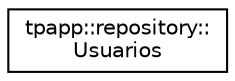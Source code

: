 digraph "Graphical Class Hierarchy"
{
 // LATEX_PDF_SIZE
  edge [fontname="Helvetica",fontsize="10",labelfontname="Helvetica",labelfontsize="10"];
  node [fontname="Helvetica",fontsize="10",shape=record];
  rankdir="LR";
  Node0 [label="tpapp::repository::\lUsuarios",height=0.2,width=0.4,color="black", fillcolor="white", style="filled",URL="$classtpapp_1_1repository_1_1Usuarios.html",tooltip=" "];
}
